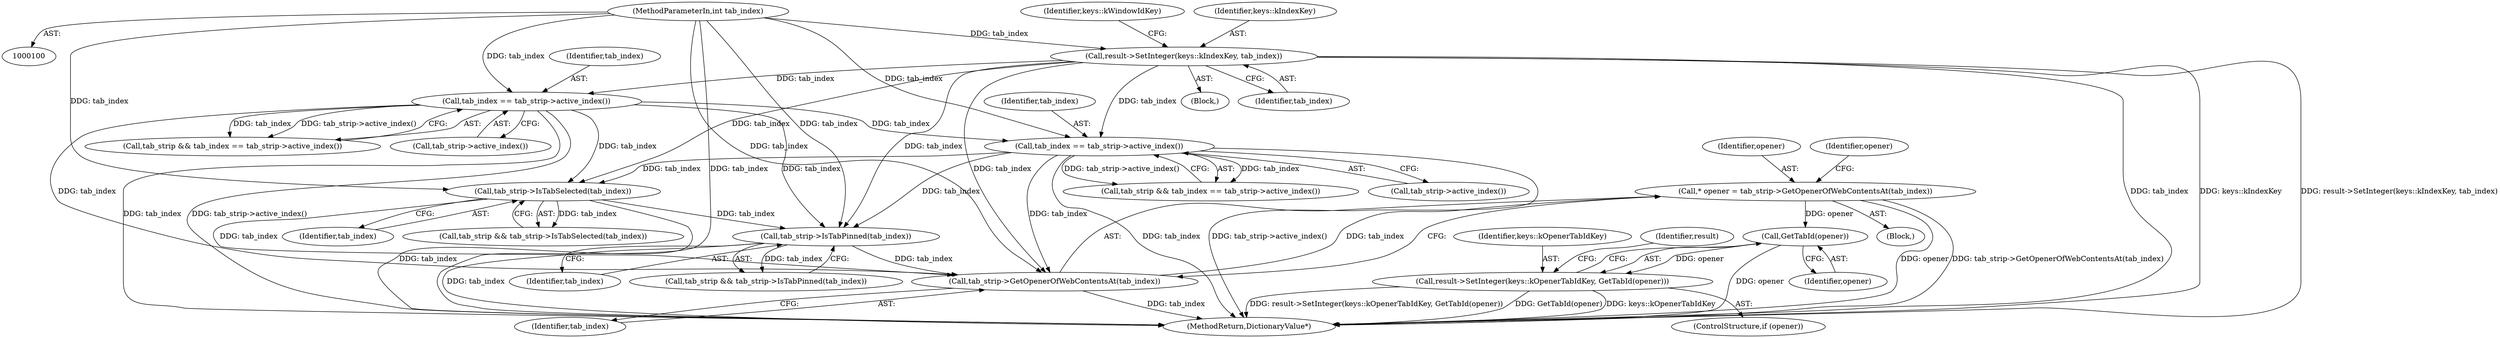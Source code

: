 digraph "1_Chrome_f7ae1f7a918f1973dca241a7a23169906eaf4fe3_8@API" {
"1000200" [label="(Call,* opener = tab_strip->GetOpenerOfWebContentsAt(tab_index))"];
"1000202" [label="(Call,tab_strip->GetOpenerOfWebContentsAt(tab_index))"];
"1000150" [label="(Call,tab_index == tab_strip->active_index())"];
"1000128" [label="(Call,result->SetInteger(keys::kIndexKey, tab_index))"];
"1000103" [label="(MethodParameterIn,int tab_index)"];
"1000143" [label="(Call,tab_index == tab_strip->active_index())"];
"1000163" [label="(Call,tab_strip->IsTabPinned(tab_index))"];
"1000157" [label="(Call,tab_strip->IsTabSelected(tab_index))"];
"1000208" [label="(Call,GetTabId(opener))"];
"1000206" [label="(Call,result->SetInteger(keys::kOpenerTabIdKey, GetTabId(opener)))"];
"1000198" [label="(Block,)"];
"1000128" [label="(Call,result->SetInteger(keys::kIndexKey, tab_index))"];
"1000151" [label="(Identifier,tab_index)"];
"1000143" [label="(Call,tab_index == tab_strip->active_index())"];
"1000130" [label="(Identifier,tab_index)"];
"1000212" [label="(MethodReturn,DictionaryValue*)"];
"1000205" [label="(Identifier,opener)"];
"1000157" [label="(Call,tab_strip->IsTabSelected(tab_index))"];
"1000155" [label="(Call,tab_strip && tab_strip->IsTabSelected(tab_index))"];
"1000206" [label="(Call,result->SetInteger(keys::kOpenerTabIdKey, GetTabId(opener)))"];
"1000141" [label="(Call,tab_strip && tab_index == tab_strip->active_index())"];
"1000204" [label="(ControlStructure,if (opener))"];
"1000161" [label="(Call,tab_strip && tab_strip->IsTabPinned(tab_index))"];
"1000164" [label="(Identifier,tab_index)"];
"1000148" [label="(Call,tab_strip && tab_index == tab_strip->active_index())"];
"1000203" [label="(Identifier,tab_index)"];
"1000200" [label="(Call,* opener = tab_strip->GetOpenerOfWebContentsAt(tab_index))"];
"1000211" [label="(Identifier,result)"];
"1000129" [label="(Identifier,keys::kIndexKey)"];
"1000207" [label="(Identifier,keys::kOpenerTabIdKey)"];
"1000103" [label="(MethodParameterIn,int tab_index)"];
"1000163" [label="(Call,tab_strip->IsTabPinned(tab_index))"];
"1000202" [label="(Call,tab_strip->GetOpenerOfWebContentsAt(tab_index))"];
"1000201" [label="(Identifier,opener)"];
"1000152" [label="(Call,tab_strip->active_index())"];
"1000132" [label="(Identifier,keys::kWindowIdKey)"];
"1000145" [label="(Call,tab_strip->active_index())"];
"1000209" [label="(Identifier,opener)"];
"1000150" [label="(Call,tab_index == tab_strip->active_index())"];
"1000105" [label="(Block,)"];
"1000158" [label="(Identifier,tab_index)"];
"1000208" [label="(Call,GetTabId(opener))"];
"1000144" [label="(Identifier,tab_index)"];
"1000200" -> "1000198"  [label="AST: "];
"1000200" -> "1000202"  [label="CFG: "];
"1000201" -> "1000200"  [label="AST: "];
"1000202" -> "1000200"  [label="AST: "];
"1000205" -> "1000200"  [label="CFG: "];
"1000200" -> "1000212"  [label="DDG: opener"];
"1000200" -> "1000212"  [label="DDG: tab_strip->GetOpenerOfWebContentsAt(tab_index)"];
"1000202" -> "1000200"  [label="DDG: tab_index"];
"1000200" -> "1000208"  [label="DDG: opener"];
"1000202" -> "1000203"  [label="CFG: "];
"1000203" -> "1000202"  [label="AST: "];
"1000202" -> "1000212"  [label="DDG: tab_index"];
"1000150" -> "1000202"  [label="DDG: tab_index"];
"1000128" -> "1000202"  [label="DDG: tab_index"];
"1000163" -> "1000202"  [label="DDG: tab_index"];
"1000143" -> "1000202"  [label="DDG: tab_index"];
"1000157" -> "1000202"  [label="DDG: tab_index"];
"1000103" -> "1000202"  [label="DDG: tab_index"];
"1000150" -> "1000148"  [label="AST: "];
"1000150" -> "1000152"  [label="CFG: "];
"1000151" -> "1000150"  [label="AST: "];
"1000152" -> "1000150"  [label="AST: "];
"1000148" -> "1000150"  [label="CFG: "];
"1000150" -> "1000212"  [label="DDG: tab_index"];
"1000150" -> "1000212"  [label="DDG: tab_strip->active_index()"];
"1000150" -> "1000148"  [label="DDG: tab_index"];
"1000150" -> "1000148"  [label="DDG: tab_strip->active_index()"];
"1000128" -> "1000150"  [label="DDG: tab_index"];
"1000143" -> "1000150"  [label="DDG: tab_index"];
"1000103" -> "1000150"  [label="DDG: tab_index"];
"1000150" -> "1000157"  [label="DDG: tab_index"];
"1000150" -> "1000163"  [label="DDG: tab_index"];
"1000128" -> "1000105"  [label="AST: "];
"1000128" -> "1000130"  [label="CFG: "];
"1000129" -> "1000128"  [label="AST: "];
"1000130" -> "1000128"  [label="AST: "];
"1000132" -> "1000128"  [label="CFG: "];
"1000128" -> "1000212"  [label="DDG: tab_index"];
"1000128" -> "1000212"  [label="DDG: keys::kIndexKey"];
"1000128" -> "1000212"  [label="DDG: result->SetInteger(keys::kIndexKey, tab_index)"];
"1000103" -> "1000128"  [label="DDG: tab_index"];
"1000128" -> "1000143"  [label="DDG: tab_index"];
"1000128" -> "1000157"  [label="DDG: tab_index"];
"1000128" -> "1000163"  [label="DDG: tab_index"];
"1000103" -> "1000100"  [label="AST: "];
"1000103" -> "1000212"  [label="DDG: tab_index"];
"1000103" -> "1000143"  [label="DDG: tab_index"];
"1000103" -> "1000157"  [label="DDG: tab_index"];
"1000103" -> "1000163"  [label="DDG: tab_index"];
"1000143" -> "1000141"  [label="AST: "];
"1000143" -> "1000145"  [label="CFG: "];
"1000144" -> "1000143"  [label="AST: "];
"1000145" -> "1000143"  [label="AST: "];
"1000141" -> "1000143"  [label="CFG: "];
"1000143" -> "1000212"  [label="DDG: tab_index"];
"1000143" -> "1000212"  [label="DDG: tab_strip->active_index()"];
"1000143" -> "1000141"  [label="DDG: tab_index"];
"1000143" -> "1000141"  [label="DDG: tab_strip->active_index()"];
"1000143" -> "1000157"  [label="DDG: tab_index"];
"1000143" -> "1000163"  [label="DDG: tab_index"];
"1000163" -> "1000161"  [label="AST: "];
"1000163" -> "1000164"  [label="CFG: "];
"1000164" -> "1000163"  [label="AST: "];
"1000161" -> "1000163"  [label="CFG: "];
"1000163" -> "1000212"  [label="DDG: tab_index"];
"1000163" -> "1000161"  [label="DDG: tab_index"];
"1000157" -> "1000163"  [label="DDG: tab_index"];
"1000157" -> "1000155"  [label="AST: "];
"1000157" -> "1000158"  [label="CFG: "];
"1000158" -> "1000157"  [label="AST: "];
"1000155" -> "1000157"  [label="CFG: "];
"1000157" -> "1000212"  [label="DDG: tab_index"];
"1000157" -> "1000155"  [label="DDG: tab_index"];
"1000208" -> "1000206"  [label="AST: "];
"1000208" -> "1000209"  [label="CFG: "];
"1000209" -> "1000208"  [label="AST: "];
"1000206" -> "1000208"  [label="CFG: "];
"1000208" -> "1000212"  [label="DDG: opener"];
"1000208" -> "1000206"  [label="DDG: opener"];
"1000206" -> "1000204"  [label="AST: "];
"1000207" -> "1000206"  [label="AST: "];
"1000211" -> "1000206"  [label="CFG: "];
"1000206" -> "1000212"  [label="DDG: result->SetInteger(keys::kOpenerTabIdKey, GetTabId(opener))"];
"1000206" -> "1000212"  [label="DDG: GetTabId(opener)"];
"1000206" -> "1000212"  [label="DDG: keys::kOpenerTabIdKey"];
}
